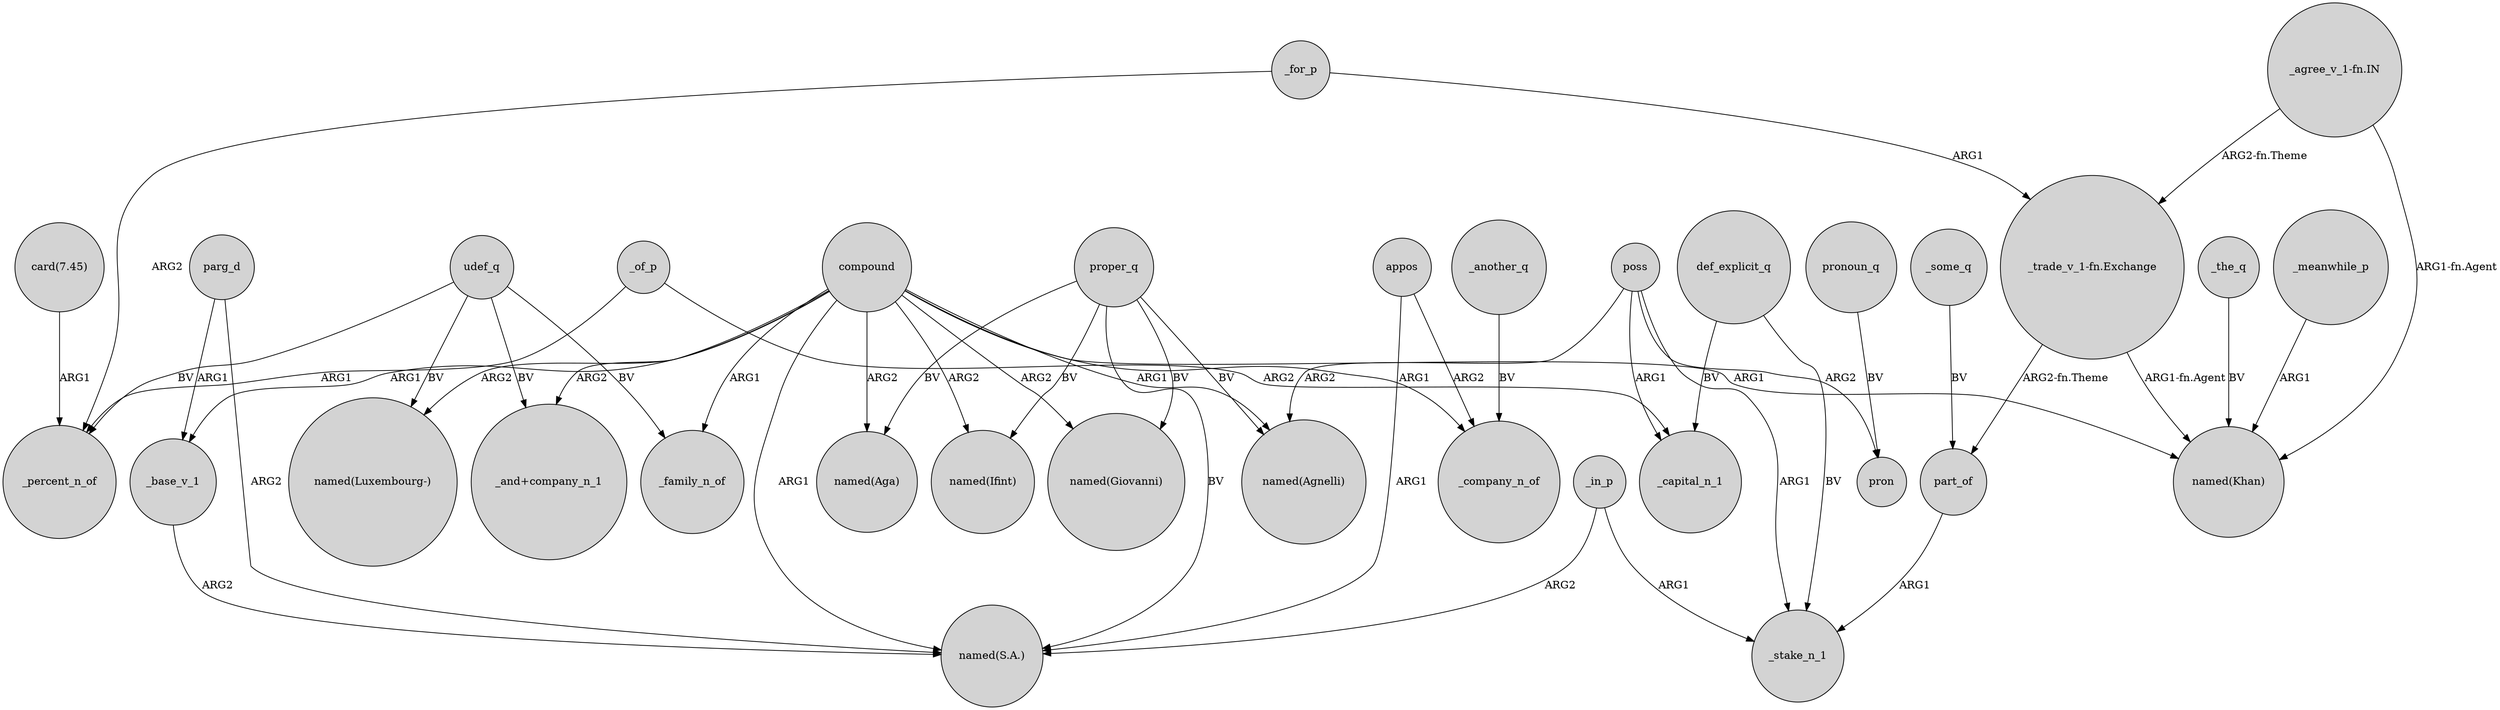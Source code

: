 digraph {
	node [shape=circle style=filled]
	"card(7.45)" -> _percent_n_of [label=ARG1]
	def_explicit_q -> _capital_n_1 [label=BV]
	compound -> _family_n_of [label=ARG1]
	"_trade_v_1-fn.Exchange" -> part_of [label="ARG2-fn.Theme"]
	poss -> pron [label=ARG2]
	proper_q -> "named(S.A.)" [label=BV]
	udef_q -> "named(Luxembourg-)" [label=BV]
	_for_p -> "_trade_v_1-fn.Exchange" [label=ARG1]
	compound -> "named(Khan)" [label=ARG1]
	_base_v_1 -> "named(S.A.)" [label=ARG2]
	compound -> "named(Giovanni)" [label=ARG2]
	_the_q -> "named(Khan)" [label=BV]
	proper_q -> "named(Aga)" [label=BV]
	_meanwhile_p -> "named(Khan)" [label=ARG1]
	compound -> "named(Aga)" [label=ARG2]
	"_agree_v_1-fn.IN" -> "_trade_v_1-fn.Exchange" [label="ARG2-fn.Theme"]
	part_of -> _stake_n_1 [label=ARG1]
	appos -> "named(S.A.)" [label=ARG1]
	proper_q -> "named(Ifint)" [label=BV]
	_for_p -> _percent_n_of [label=ARG2]
	_in_p -> "named(S.A.)" [label=ARG2]
	_some_q -> part_of [label=BV]
	"_agree_v_1-fn.IN" -> "named(Khan)" [label="ARG1-fn.Agent"]
	_in_p -> _stake_n_1 [label=ARG1]
	pronoun_q -> pron [label=BV]
	compound -> _company_n_of [label=ARG1]
	compound -> "named(Agnelli)" [label=ARG1]
	_of_p -> _percent_n_of [label=ARG1]
	compound -> "named(S.A.)" [label=ARG1]
	poss -> "named(Agnelli)" [label=ARG2]
	compound -> _base_v_1 [label=ARG1]
	compound -> "_and+company_n_1" [label=ARG2]
	poss -> _stake_n_1 [label=ARG1]
	appos -> _company_n_of [label=ARG2]
	proper_q -> "named(Giovanni)" [label=BV]
	_another_q -> _company_n_of [label=BV]
	compound -> "named(Ifint)" [label=ARG2]
	"_trade_v_1-fn.Exchange" -> "named(Khan)" [label="ARG1-fn.Agent"]
	compound -> "named(Luxembourg-)" [label=ARG2]
	parg_d -> _base_v_1 [label=ARG1]
	udef_q -> "_and+company_n_1" [label=BV]
	udef_q -> _percent_n_of [label=BV]
	poss -> _capital_n_1 [label=ARG1]
	udef_q -> _family_n_of [label=BV]
	proper_q -> "named(Agnelli)" [label=BV]
	parg_d -> "named(S.A.)" [label=ARG2]
	_of_p -> _capital_n_1 [label=ARG2]
	def_explicit_q -> _stake_n_1 [label=BV]
}
